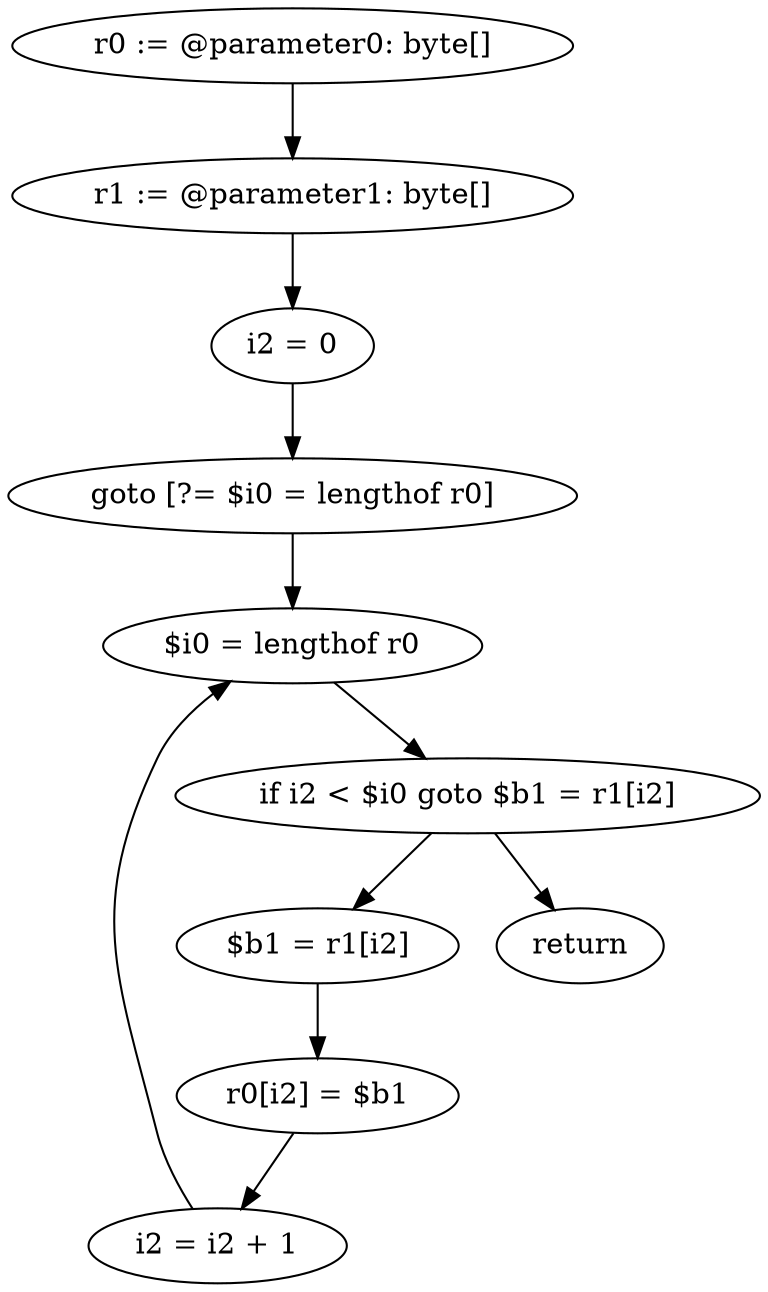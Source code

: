 digraph "unitGraph" {
    "r0 := @parameter0: byte[]"
    "r1 := @parameter1: byte[]"
    "i2 = 0"
    "goto [?= $i0 = lengthof r0]"
    "$b1 = r1[i2]"
    "r0[i2] = $b1"
    "i2 = i2 + 1"
    "$i0 = lengthof r0"
    "if i2 < $i0 goto $b1 = r1[i2]"
    "return"
    "r0 := @parameter0: byte[]"->"r1 := @parameter1: byte[]";
    "r1 := @parameter1: byte[]"->"i2 = 0";
    "i2 = 0"->"goto [?= $i0 = lengthof r0]";
    "goto [?= $i0 = lengthof r0]"->"$i0 = lengthof r0";
    "$b1 = r1[i2]"->"r0[i2] = $b1";
    "r0[i2] = $b1"->"i2 = i2 + 1";
    "i2 = i2 + 1"->"$i0 = lengthof r0";
    "$i0 = lengthof r0"->"if i2 < $i0 goto $b1 = r1[i2]";
    "if i2 < $i0 goto $b1 = r1[i2]"->"return";
    "if i2 < $i0 goto $b1 = r1[i2]"->"$b1 = r1[i2]";
}
